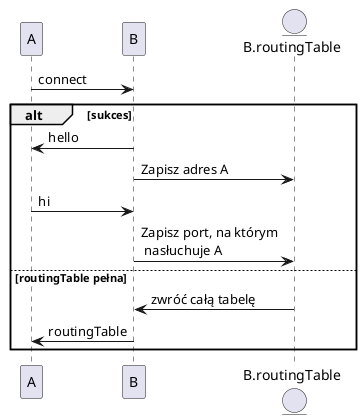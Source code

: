 @startuml
participant A
participant B
entity B.routingTable
A -> B : connect
alt sukces
B -> A : hello
B -> B.routingTable : Zapisz adres A
A -> B : hi
B -> B.routingTable : Zapisz port, na którym\n nasłuchuje A

else routingTable pełna
B.routingTable -> B : zwróć całą tabelę
B -> A : routingTable


end
@enduml
